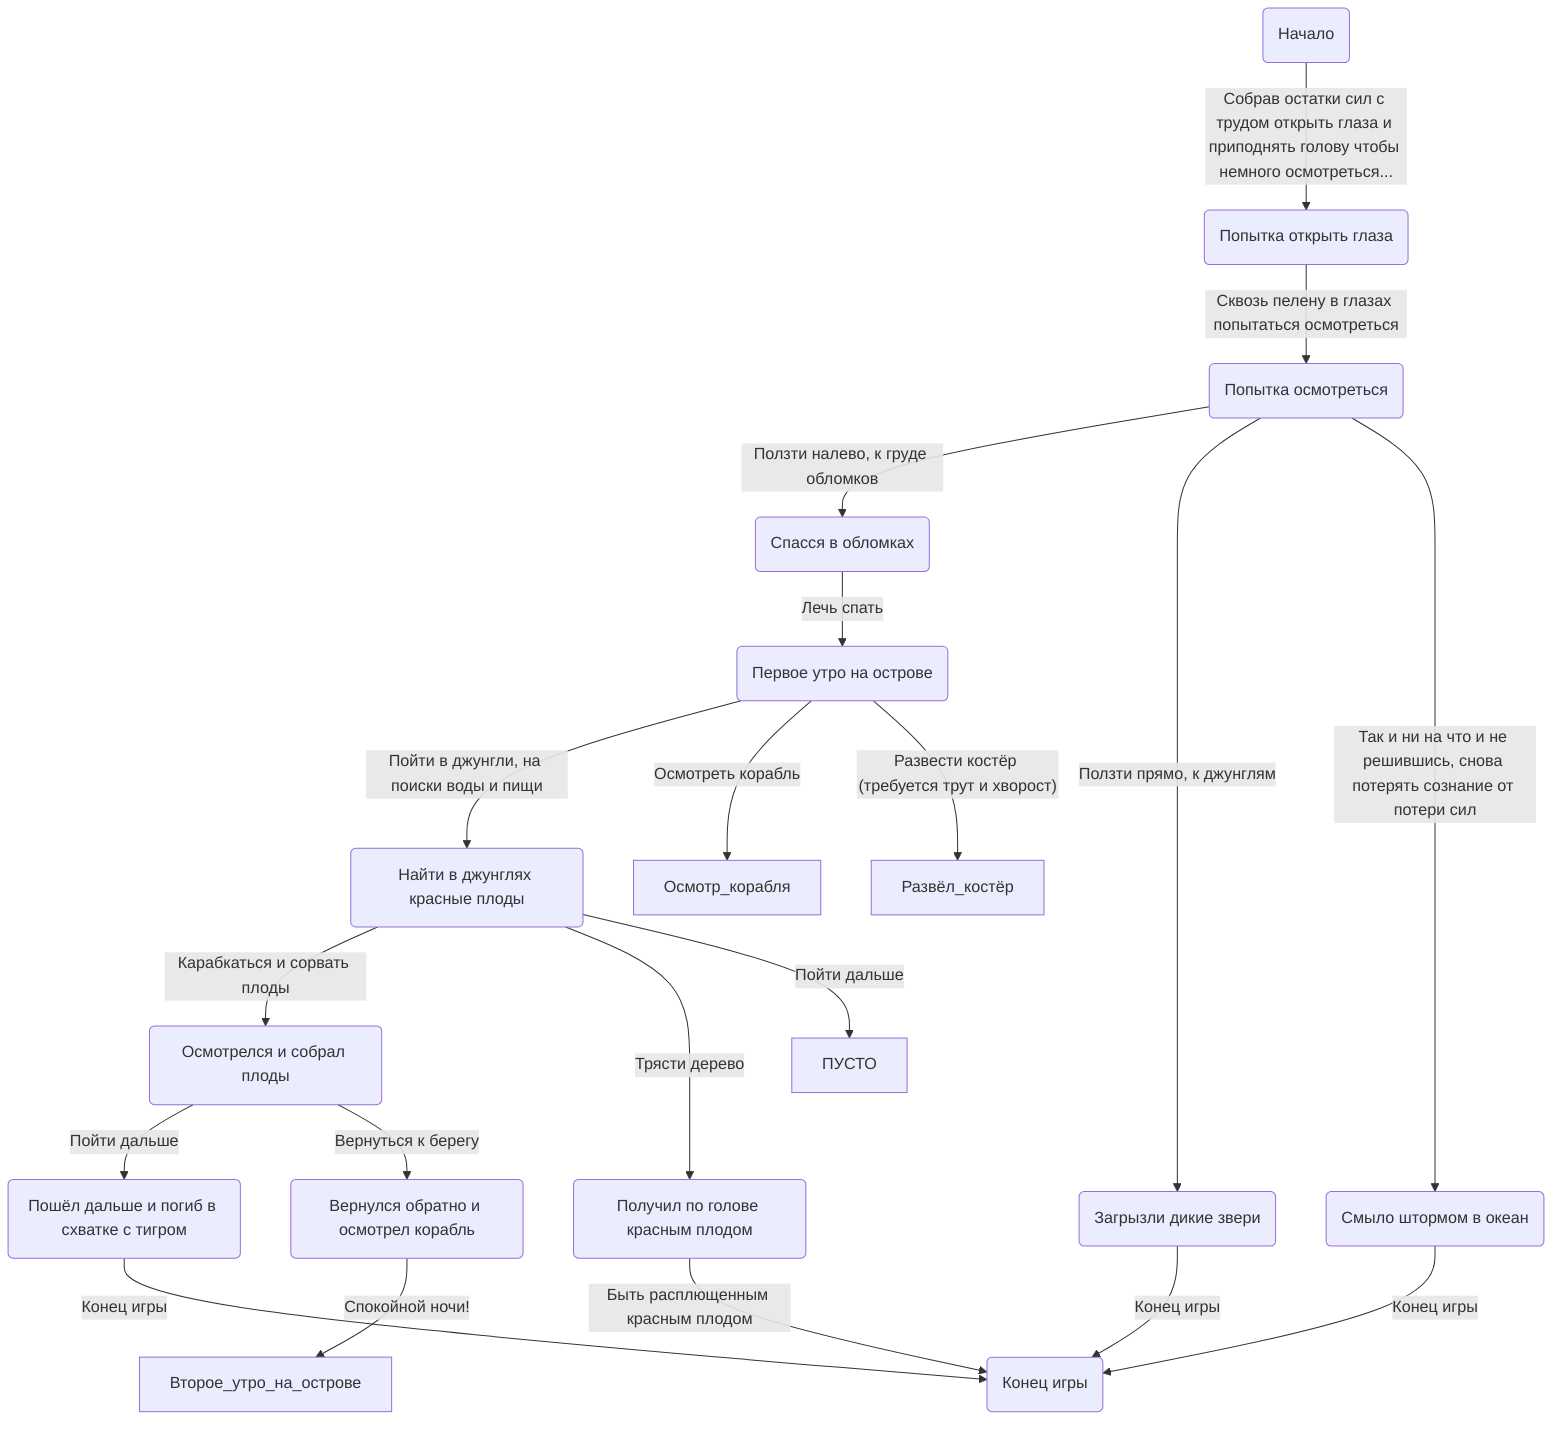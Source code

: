 flowchart TD
Пошёл_дальше_и_погиб_в_схватке_с_тигром("Пошёл дальше и погиб в схватке с тигром")
Пошёл_дальше_и_погиб_в_схватке_с_тигром -- Конец игры --> Конец_игры
Первое_утро_на_острове("Первое утро на острове")
Первое_утро_на_острове -- Пойти в джунгли, на поиски воды и пищи --> Найти_в_джунглях_красные_плоды
Первое_утро_на_острове -- Осмотреть корабль --> Осмотр_корабля
Первое_утро_на_острове -- Развести костёр (требуется трут и хворост) --> Развёл_костёр
Попытка_осмотреться("Попытка осмотреться")
Попытка_осмотреться -- Ползти налево, к груде обломков --> Спасся_в_обломках
Попытка_осмотреться -- Ползти прямо, к джунглям --> Загрызли_дикие_звери
Попытка_осмотреться -- Так и ни на что и не решившись, снова потерять сознание от потери сил --> Смыло_штормом_в_океан
Осмотрелся_и_собрал_плоды("Осмотрелся и собрал плоды")
Осмотрелся_и_собрал_плоды -- Пойти дальше --> Пошёл_дальше_и_погиб_в_схватке_с_тигром
Осмотрелся_и_собрал_плоды -- Вернуться к берегу --> Вернулся_обратно_и_осмотрел_корабль
Попытка_открыть_глаза("Попытка открыть глаза")
Попытка_открыть_глаза -- Сквозь пелену в глазах попытаться осмотреться --> Попытка_осмотреться
Смыло_штормом_в_океан("Смыло штормом в океан")
Смыло_штормом_в_океан -- Конец игры --> Конец_игры
Найти_в_джунглях_красные_плоды("Найти в джунглях красные плоды")
Найти_в_джунглях_красные_плоды -- Карабкаться и сорвать плоды --> Осмотрелся_и_собрал_плоды
Найти_в_джунглях_красные_плоды -- Трясти дерево --> Получил_по_голове_красным_плодом
Найти_в_джунглях_красные_плоды -- Пойти дальше --> ПУСТО
Вернулся_обратно_и_осмотрел_корабль("Вернулся обратно и осмотрел корабль")
Вернулся_обратно_и_осмотрел_корабль -- Спокойной ночи! --> Второе_утро_на_острове
Конец_игры("Конец игры")
Загрызли_дикие_звери("Загрызли дикие звери")
Загрызли_дикие_звери -- Конец игры --> Конец_игры
Спасся_в_обломках("Спасся в обломках")
Спасся_в_обломках -- Лечь спать --> Первое_утро_на_острове
Начало("Начало")
Начало -- Собрав остатки сил с трудом открыть глаза и приподнять голову чтобы немного осмотреться... --> Попытка_открыть_глаза
Получил_по_голове_красным_плодом("Получил по голове красным плодом")
Получил_по_голове_красным_плодом -- Быть расплющенным красным плодом --> Конец_игры